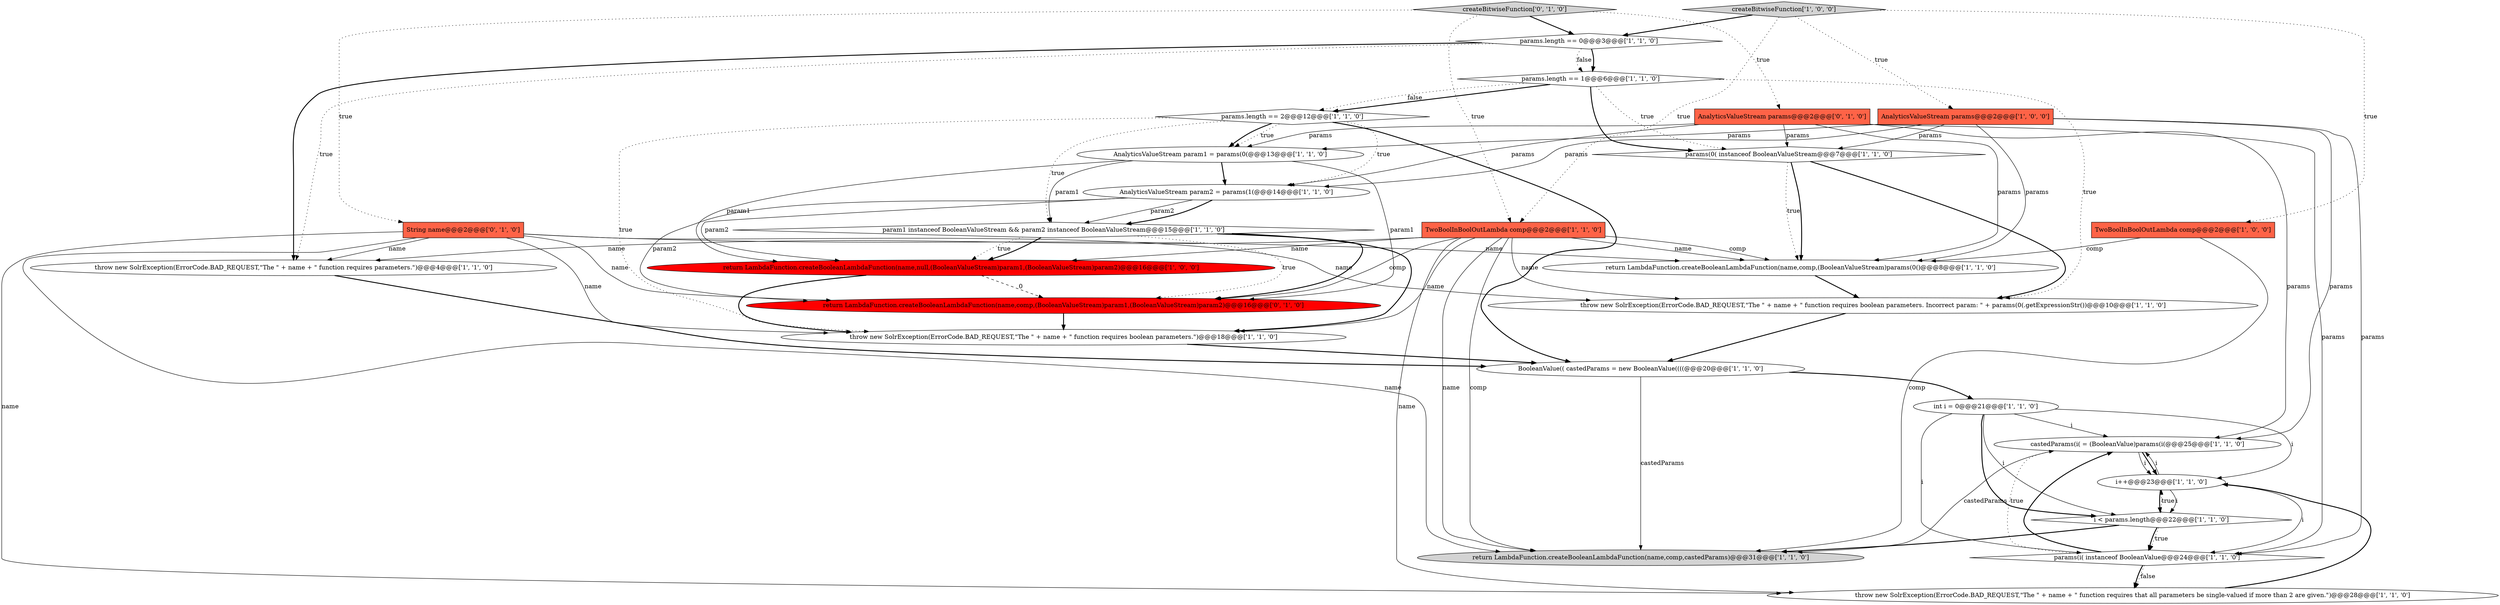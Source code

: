 digraph {
8 [style = filled, label = "return LambdaFunction.createBooleanLambdaFunction(name,comp,castedParams)@@@31@@@['1', '1', '0']", fillcolor = lightgray, shape = ellipse image = "AAA0AAABBB1BBB"];
17 [style = filled, label = "params(i( instanceof BooleanValue@@@24@@@['1', '1', '0']", fillcolor = white, shape = diamond image = "AAA0AAABBB1BBB"];
24 [style = filled, label = "AnalyticsValueStream params@@@2@@@['0', '1', '0']", fillcolor = tomato, shape = box image = "AAA0AAABBB2BBB"];
11 [style = filled, label = "param1 instanceof BooleanValueStream && param2 instanceof BooleanValueStream@@@15@@@['1', '1', '0']", fillcolor = white, shape = diamond image = "AAA0AAABBB1BBB"];
13 [style = filled, label = "int i = 0@@@21@@@['1', '1', '0']", fillcolor = white, shape = ellipse image = "AAA0AAABBB1BBB"];
26 [style = filled, label = "return LambdaFunction.createBooleanLambdaFunction(name,comp,(BooleanValueStream)param1,(BooleanValueStream)param2)@@@16@@@['0', '1', '0']", fillcolor = red, shape = ellipse image = "AAA1AAABBB2BBB"];
2 [style = filled, label = "i++@@@23@@@['1', '1', '0']", fillcolor = white, shape = ellipse image = "AAA0AAABBB1BBB"];
6 [style = filled, label = "castedParams(i( = (BooleanValue)params(i(@@@25@@@['1', '1', '0']", fillcolor = white, shape = ellipse image = "AAA0AAABBB1BBB"];
1 [style = filled, label = "params(0( instanceof BooleanValueStream@@@7@@@['1', '1', '0']", fillcolor = white, shape = diamond image = "AAA0AAABBB1BBB"];
5 [style = filled, label = "TwoBoolInBoolOutLambda comp@@@2@@@['1', '0', '0']", fillcolor = tomato, shape = box image = "AAA0AAABBB1BBB"];
20 [style = filled, label = "throw new SolrException(ErrorCode.BAD_REQUEST,\"The \" + name + \" function requires boolean parameters. Incorrect param: \" + params(0(.getExpressionStr())@@@10@@@['1', '1', '0']", fillcolor = white, shape = ellipse image = "AAA0AAABBB1BBB"];
15 [style = filled, label = "return LambdaFunction.createBooleanLambdaFunction(name,null,(BooleanValueStream)param1,(BooleanValueStream)param2)@@@16@@@['1', '0', '0']", fillcolor = red, shape = ellipse image = "AAA1AAABBB1BBB"];
4 [style = filled, label = "throw new SolrException(ErrorCode.BAD_REQUEST,\"The \" + name + \" function requires that all parameters be single-valued if more than 2 are given.\")@@@28@@@['1', '1', '0']", fillcolor = white, shape = ellipse image = "AAA0AAABBB1BBB"];
27 [style = filled, label = "createBitwiseFunction['0', '1', '0']", fillcolor = lightgray, shape = diamond image = "AAA0AAABBB2BBB"];
25 [style = filled, label = "String name@@@2@@@['0', '1', '0']", fillcolor = tomato, shape = box image = "AAA0AAABBB2BBB"];
0 [style = filled, label = "AnalyticsValueStream params@@@2@@@['1', '0', '0']", fillcolor = tomato, shape = box image = "AAA0AAABBB1BBB"];
12 [style = filled, label = "throw new SolrException(ErrorCode.BAD_REQUEST,\"The \" + name + \" function requires boolean parameters.\")@@@18@@@['1', '1', '0']", fillcolor = white, shape = ellipse image = "AAA0AAABBB1BBB"];
16 [style = filled, label = "throw new SolrException(ErrorCode.BAD_REQUEST,\"The \" + name + \" function requires parameters.\")@@@4@@@['1', '1', '0']", fillcolor = white, shape = ellipse image = "AAA0AAABBB1BBB"];
19 [style = filled, label = "AnalyticsValueStream param1 = params(0(@@@13@@@['1', '1', '0']", fillcolor = white, shape = ellipse image = "AAA0AAABBB1BBB"];
21 [style = filled, label = "params.length == 1@@@6@@@['1', '1', '0']", fillcolor = white, shape = diamond image = "AAA0AAABBB1BBB"];
7 [style = filled, label = "i < params.length@@@22@@@['1', '1', '0']", fillcolor = white, shape = diamond image = "AAA0AAABBB1BBB"];
9 [style = filled, label = "TwoBoolInBoolOutLambda comp@@@2@@@['1', '1', '0']", fillcolor = tomato, shape = box image = "AAA0AAABBB1BBB"];
14 [style = filled, label = "createBitwiseFunction['1', '0', '0']", fillcolor = lightgray, shape = diamond image = "AAA0AAABBB1BBB"];
18 [style = filled, label = "BooleanValue(( castedParams = new BooleanValue((((@@@20@@@['1', '1', '0']", fillcolor = white, shape = ellipse image = "AAA0AAABBB1BBB"];
23 [style = filled, label = "params.length == 2@@@12@@@['1', '1', '0']", fillcolor = white, shape = diamond image = "AAA0AAABBB1BBB"];
3 [style = filled, label = "params.length == 0@@@3@@@['1', '1', '0']", fillcolor = white, shape = diamond image = "AAA0AAABBB1BBB"];
22 [style = filled, label = "AnalyticsValueStream param2 = params(1(@@@14@@@['1', '1', '0']", fillcolor = white, shape = ellipse image = "AAA0AAABBB1BBB"];
10 [style = filled, label = "return LambdaFunction.createBooleanLambdaFunction(name,comp,(BooleanValueStream)params(0()@@@8@@@['1', '1', '0']", fillcolor = white, shape = ellipse image = "AAA0AAABBB1BBB"];
14->3 [style = bold, label=""];
23->22 [style = dotted, label="true"];
14->0 [style = dotted, label="true"];
17->6 [style = dotted, label="true"];
1->20 [style = bold, label=""];
3->16 [style = bold, label=""];
7->8 [style = bold, label=""];
25->16 [style = solid, label="name"];
26->12 [style = bold, label=""];
19->11 [style = solid, label="param1"];
22->11 [style = solid, label="param2"];
27->9 [style = dotted, label="true"];
21->1 [style = bold, label=""];
24->10 [style = solid, label="params"];
12->18 [style = bold, label=""];
19->15 [style = solid, label="param1"];
0->17 [style = solid, label="params"];
19->26 [style = solid, label="param1"];
9->4 [style = solid, label="name"];
11->15 [style = dotted, label="true"];
18->8 [style = solid, label="castedParams"];
9->10 [style = solid, label="name"];
25->12 [style = solid, label="name"];
21->20 [style = dotted, label="true"];
27->25 [style = dotted, label="true"];
9->20 [style = solid, label="name"];
25->26 [style = solid, label="name"];
0->6 [style = solid, label="params"];
11->12 [style = bold, label=""];
27->24 [style = dotted, label="true"];
4->2 [style = bold, label=""];
23->19 [style = dotted, label="true"];
5->8 [style = solid, label="comp"];
9->8 [style = solid, label="comp"];
9->8 [style = solid, label="name"];
25->20 [style = solid, label="name"];
9->10 [style = solid, label="comp"];
24->1 [style = solid, label="params"];
11->26 [style = dotted, label="true"];
0->1 [style = solid, label="params"];
6->2 [style = bold, label=""];
20->18 [style = bold, label=""];
6->2 [style = solid, label="i"];
24->6 [style = solid, label="params"];
5->10 [style = solid, label="comp"];
0->19 [style = solid, label="params"];
15->26 [style = dashed, label="0"];
15->12 [style = bold, label=""];
2->17 [style = solid, label="i"];
22->26 [style = solid, label="param2"];
7->17 [style = dotted, label="true"];
19->22 [style = bold, label=""];
24->17 [style = solid, label="params"];
22->11 [style = bold, label=""];
11->26 [style = bold, label=""];
13->6 [style = solid, label="i"];
21->23 [style = bold, label=""];
7->2 [style = dotted, label="true"];
16->18 [style = bold, label=""];
1->10 [style = dotted, label="true"];
7->17 [style = bold, label=""];
17->6 [style = bold, label=""];
17->4 [style = dotted, label="false"];
24->22 [style = solid, label="params"];
9->12 [style = solid, label="name"];
13->7 [style = solid, label="i"];
6->8 [style = solid, label="castedParams"];
25->4 [style = solid, label="name"];
14->5 [style = dotted, label="true"];
13->2 [style = solid, label="i"];
9->26 [style = solid, label="comp"];
23->19 [style = bold, label=""];
3->21 [style = bold, label=""];
21->23 [style = dotted, label="false"];
23->18 [style = bold, label=""];
17->4 [style = bold, label=""];
22->15 [style = solid, label="param2"];
9->15 [style = solid, label="name"];
2->7 [style = solid, label="i"];
25->10 [style = solid, label="name"];
10->20 [style = bold, label=""];
13->17 [style = solid, label="i"];
21->1 [style = dotted, label="true"];
2->6 [style = solid, label="i"];
9->16 [style = solid, label="name"];
0->10 [style = solid, label="params"];
27->3 [style = bold, label=""];
24->19 [style = solid, label="params"];
11->15 [style = bold, label=""];
25->8 [style = solid, label="name"];
13->7 [style = bold, label=""];
18->13 [style = bold, label=""];
0->22 [style = solid, label="params"];
14->9 [style = dotted, label="true"];
3->21 [style = dotted, label="false"];
2->7 [style = bold, label=""];
23->12 [style = dotted, label="true"];
1->10 [style = bold, label=""];
3->16 [style = dotted, label="true"];
23->11 [style = dotted, label="true"];
}
